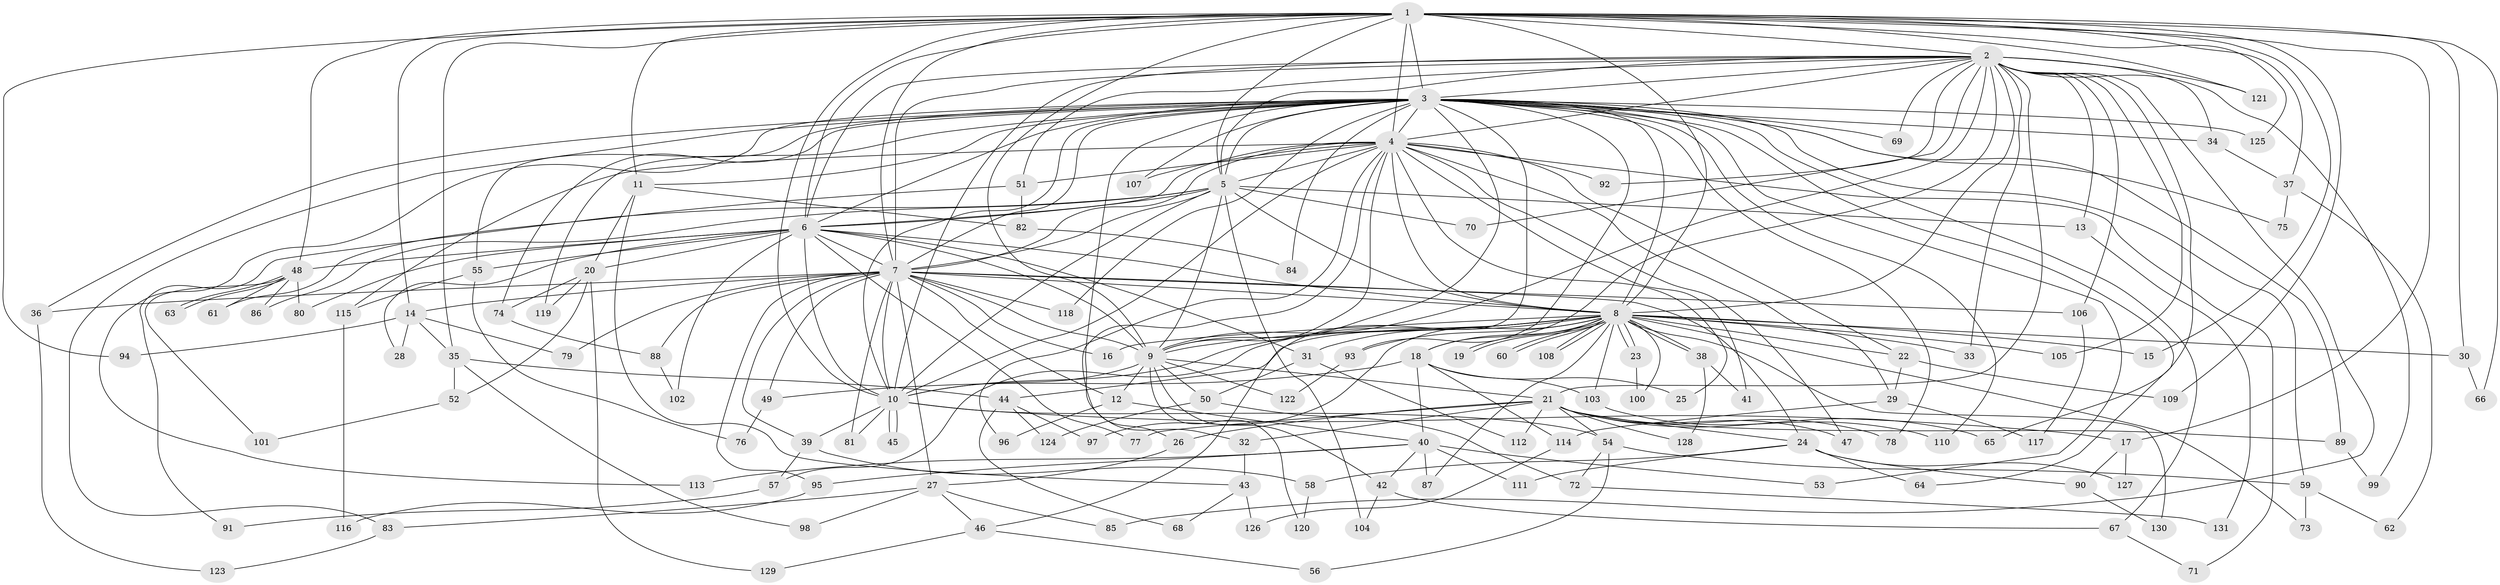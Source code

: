// Generated by graph-tools (version 1.1) at 2025/49/03/09/25 03:49:44]
// undirected, 131 vertices, 287 edges
graph export_dot {
graph [start="1"]
  node [color=gray90,style=filled];
  1;
  2;
  3;
  4;
  5;
  6;
  7;
  8;
  9;
  10;
  11;
  12;
  13;
  14;
  15;
  16;
  17;
  18;
  19;
  20;
  21;
  22;
  23;
  24;
  25;
  26;
  27;
  28;
  29;
  30;
  31;
  32;
  33;
  34;
  35;
  36;
  37;
  38;
  39;
  40;
  41;
  42;
  43;
  44;
  45;
  46;
  47;
  48;
  49;
  50;
  51;
  52;
  53;
  54;
  55;
  56;
  57;
  58;
  59;
  60;
  61;
  62;
  63;
  64;
  65;
  66;
  67;
  68;
  69;
  70;
  71;
  72;
  73;
  74;
  75;
  76;
  77;
  78;
  79;
  80;
  81;
  82;
  83;
  84;
  85;
  86;
  87;
  88;
  89;
  90;
  91;
  92;
  93;
  94;
  95;
  96;
  97;
  98;
  99;
  100;
  101;
  102;
  103;
  104;
  105;
  106;
  107;
  108;
  109;
  110;
  111;
  112;
  113;
  114;
  115;
  116;
  117;
  118;
  119;
  120;
  121;
  122;
  123;
  124;
  125;
  126;
  127;
  128;
  129;
  130;
  131;
  1 -- 2;
  1 -- 3;
  1 -- 4;
  1 -- 5;
  1 -- 6;
  1 -- 7;
  1 -- 8;
  1 -- 9;
  1 -- 10;
  1 -- 11;
  1 -- 14;
  1 -- 15;
  1 -- 17;
  1 -- 30;
  1 -- 35;
  1 -- 37;
  1 -- 48;
  1 -- 66;
  1 -- 94;
  1 -- 109;
  1 -- 121;
  1 -- 125;
  2 -- 3;
  2 -- 4;
  2 -- 5;
  2 -- 6;
  2 -- 7;
  2 -- 8;
  2 -- 9;
  2 -- 10;
  2 -- 13;
  2 -- 18;
  2 -- 21;
  2 -- 33;
  2 -- 34;
  2 -- 51;
  2 -- 65;
  2 -- 69;
  2 -- 70;
  2 -- 85;
  2 -- 92;
  2 -- 99;
  2 -- 105;
  2 -- 106;
  2 -- 121;
  3 -- 4;
  3 -- 5;
  3 -- 6;
  3 -- 7;
  3 -- 8;
  3 -- 9;
  3 -- 10;
  3 -- 11;
  3 -- 32;
  3 -- 34;
  3 -- 36;
  3 -- 46;
  3 -- 53;
  3 -- 55;
  3 -- 59;
  3 -- 64;
  3 -- 67;
  3 -- 69;
  3 -- 74;
  3 -- 75;
  3 -- 78;
  3 -- 83;
  3 -- 84;
  3 -- 89;
  3 -- 93;
  3 -- 107;
  3 -- 110;
  3 -- 113;
  3 -- 118;
  3 -- 119;
  3 -- 125;
  4 -- 5;
  4 -- 6;
  4 -- 7;
  4 -- 8;
  4 -- 9;
  4 -- 10;
  4 -- 22;
  4 -- 25;
  4 -- 26;
  4 -- 29;
  4 -- 41;
  4 -- 47;
  4 -- 51;
  4 -- 71;
  4 -- 92;
  4 -- 96;
  4 -- 107;
  4 -- 115;
  5 -- 6;
  5 -- 7;
  5 -- 8;
  5 -- 9;
  5 -- 10;
  5 -- 13;
  5 -- 70;
  5 -- 86;
  5 -- 91;
  5 -- 104;
  6 -- 7;
  6 -- 8;
  6 -- 9;
  6 -- 10;
  6 -- 20;
  6 -- 28;
  6 -- 31;
  6 -- 48;
  6 -- 55;
  6 -- 77;
  6 -- 80;
  6 -- 102;
  7 -- 8;
  7 -- 9;
  7 -- 10;
  7 -- 12;
  7 -- 14;
  7 -- 16;
  7 -- 24;
  7 -- 27;
  7 -- 36;
  7 -- 39;
  7 -- 49;
  7 -- 79;
  7 -- 81;
  7 -- 88;
  7 -- 95;
  7 -- 106;
  7 -- 118;
  8 -- 9;
  8 -- 10;
  8 -- 15;
  8 -- 16;
  8 -- 18;
  8 -- 19;
  8 -- 19;
  8 -- 22;
  8 -- 23;
  8 -- 23;
  8 -- 30;
  8 -- 31;
  8 -- 33;
  8 -- 38;
  8 -- 38;
  8 -- 44;
  8 -- 57;
  8 -- 60;
  8 -- 60;
  8 -- 73;
  8 -- 87;
  8 -- 93;
  8 -- 97;
  8 -- 100;
  8 -- 103;
  8 -- 105;
  8 -- 108;
  8 -- 108;
  8 -- 130;
  9 -- 10;
  9 -- 12;
  9 -- 21;
  9 -- 42;
  9 -- 50;
  9 -- 120;
  9 -- 122;
  10 -- 17;
  10 -- 39;
  10 -- 45;
  10 -- 45;
  10 -- 54;
  10 -- 81;
  11 -- 20;
  11 -- 43;
  11 -- 82;
  12 -- 40;
  12 -- 96;
  13 -- 131;
  14 -- 28;
  14 -- 35;
  14 -- 79;
  14 -- 94;
  17 -- 90;
  17 -- 127;
  18 -- 25;
  18 -- 40;
  18 -- 49;
  18 -- 103;
  18 -- 114;
  20 -- 52;
  20 -- 74;
  20 -- 119;
  20 -- 129;
  21 -- 24;
  21 -- 26;
  21 -- 32;
  21 -- 47;
  21 -- 54;
  21 -- 65;
  21 -- 77;
  21 -- 78;
  21 -- 89;
  21 -- 112;
  21 -- 128;
  22 -- 29;
  22 -- 109;
  23 -- 100;
  24 -- 58;
  24 -- 64;
  24 -- 90;
  24 -- 111;
  24 -- 127;
  26 -- 27;
  27 -- 46;
  27 -- 83;
  27 -- 85;
  27 -- 98;
  29 -- 114;
  29 -- 117;
  30 -- 66;
  31 -- 50;
  31 -- 112;
  32 -- 43;
  34 -- 37;
  35 -- 44;
  35 -- 52;
  35 -- 98;
  36 -- 123;
  37 -- 62;
  37 -- 75;
  38 -- 41;
  38 -- 128;
  39 -- 57;
  39 -- 58;
  40 -- 42;
  40 -- 53;
  40 -- 87;
  40 -- 95;
  40 -- 111;
  40 -- 113;
  42 -- 67;
  42 -- 104;
  43 -- 68;
  43 -- 126;
  44 -- 68;
  44 -- 97;
  44 -- 124;
  46 -- 56;
  46 -- 129;
  48 -- 61;
  48 -- 63;
  48 -- 63;
  48 -- 80;
  48 -- 86;
  48 -- 101;
  49 -- 76;
  50 -- 72;
  50 -- 124;
  51 -- 61;
  51 -- 82;
  52 -- 101;
  54 -- 56;
  54 -- 59;
  54 -- 72;
  55 -- 76;
  55 -- 115;
  57 -- 91;
  58 -- 120;
  59 -- 62;
  59 -- 73;
  67 -- 71;
  72 -- 131;
  74 -- 88;
  82 -- 84;
  83 -- 123;
  88 -- 102;
  89 -- 99;
  90 -- 130;
  93 -- 122;
  95 -- 116;
  103 -- 110;
  106 -- 117;
  114 -- 126;
  115 -- 116;
}
